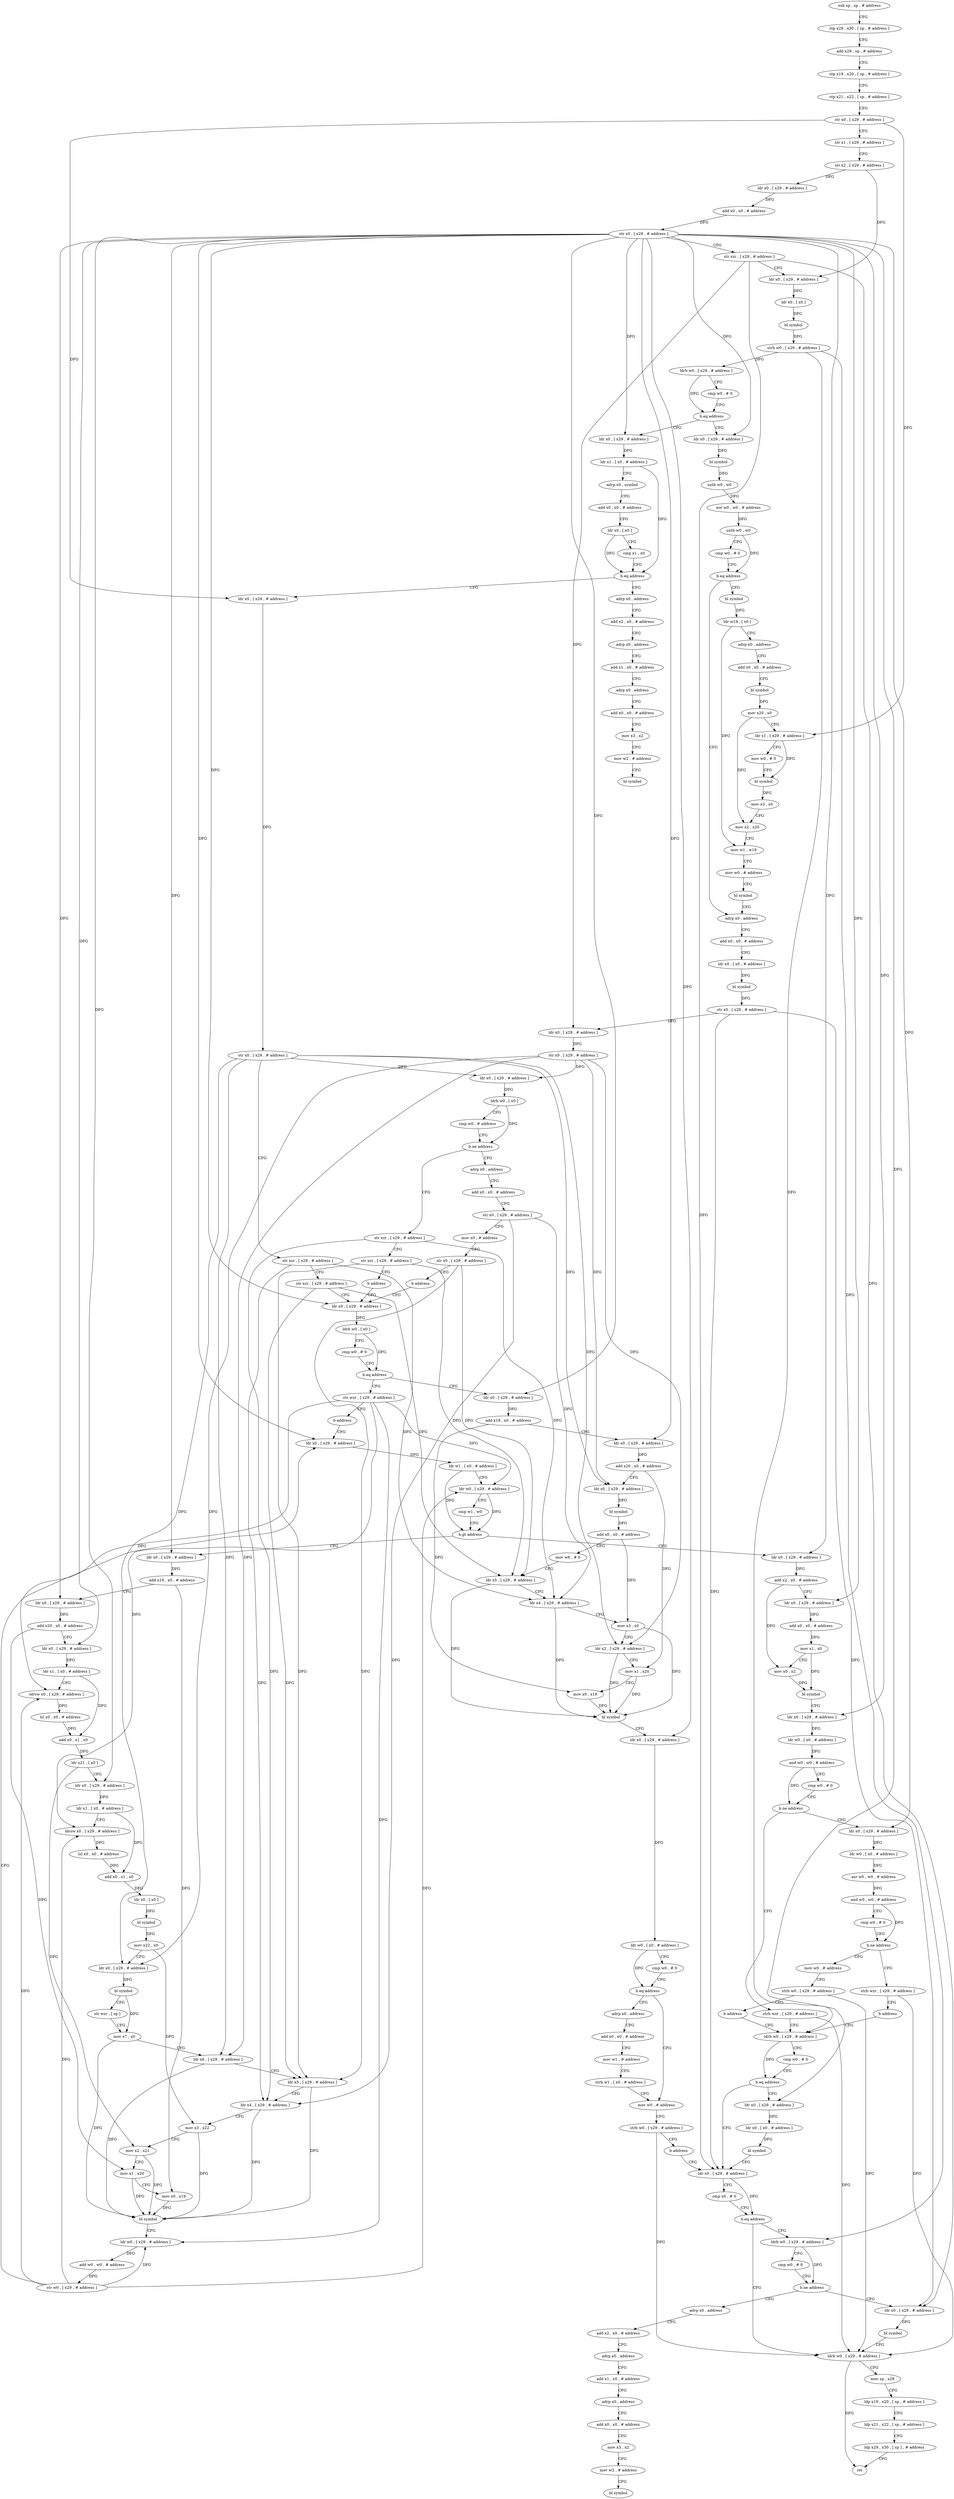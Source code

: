 digraph "func" {
"4225276" [label = "sub sp , sp , # address" ]
"4225280" [label = "stp x29 , x30 , [ sp , # address ]" ]
"4225284" [label = "add x29 , sp , # address" ]
"4225288" [label = "stp x19 , x20 , [ sp , # address ]" ]
"4225292" [label = "stp x21 , x22 , [ sp , # address ]" ]
"4225296" [label = "str x0 , [ x29 , # address ]" ]
"4225300" [label = "str x1 , [ x29 , # address ]" ]
"4225304" [label = "str x2 , [ x29 , # address ]" ]
"4225308" [label = "ldr x0 , [ x29 , # address ]" ]
"4225312" [label = "add x0 , x0 , # address" ]
"4225316" [label = "str x0 , [ x29 , # address ]" ]
"4225320" [label = "str xzr , [ x29 , # address ]" ]
"4225324" [label = "ldr x0 , [ x29 , # address ]" ]
"4225328" [label = "ldr x0 , [ x0 ]" ]
"4225332" [label = "bl symbol" ]
"4225336" [label = "strb w0 , [ x29 , # address ]" ]
"4225340" [label = "ldrb w0 , [ x29 , # address ]" ]
"4225344" [label = "cmp w0 , # 0" ]
"4225348" [label = "b.eq address" ]
"4225516" [label = "ldr x0 , [ x29 , # address ]" ]
"4225352" [label = "ldr x0 , [ x29 , # address ]" ]
"4225520" [label = "ldr x1 , [ x0 , # address ]" ]
"4225524" [label = "adrp x0 , symbol" ]
"4225528" [label = "add x0 , x0 , # address" ]
"4225532" [label = "ldr x0 , [ x0 ]" ]
"4225536" [label = "cmp x1 , x0" ]
"4225540" [label = "b.eq address" ]
"4225580" [label = "ldr x0 , [ x29 , # address ]" ]
"4225544" [label = "adrp x0 , address" ]
"4225356" [label = "bl symbol" ]
"4225360" [label = "uxtb w0 , w0" ]
"4225364" [label = "eor w0 , w0 , # address" ]
"4225368" [label = "uxtb w0 , w0" ]
"4225372" [label = "cmp w0 , # 0" ]
"4225376" [label = "b.eq address" ]
"4225436" [label = "adrp x0 , address" ]
"4225380" [label = "bl symbol" ]
"4225584" [label = "str x0 , [ x29 , # address ]" ]
"4225588" [label = "str xzr , [ x29 , # address ]" ]
"4225592" [label = "str xzr , [ x29 , # address ]" ]
"4225596" [label = "ldr x0 , [ x29 , # address ]" ]
"4225548" [label = "add x2 , x0 , # address" ]
"4225552" [label = "adrp x0 , address" ]
"4225556" [label = "add x1 , x0 , # address" ]
"4225560" [label = "adrp x0 , address" ]
"4225564" [label = "add x0 , x0 , # address" ]
"4225568" [label = "mov x3 , x2" ]
"4225572" [label = "mov w2 , # address" ]
"4225576" [label = "bl symbol" ]
"4225440" [label = "add x0 , x0 , # address" ]
"4225444" [label = "ldr x0 , [ x0 , # address ]" ]
"4225448" [label = "bl symbol" ]
"4225452" [label = "str x0 , [ x29 , # address ]" ]
"4225456" [label = "ldr x0 , [ x29 , # address ]" ]
"4225460" [label = "str x0 , [ x29 , # address ]" ]
"4225464" [label = "ldr x0 , [ x29 , # address ]" ]
"4225468" [label = "ldrb w0 , [ x0 ]" ]
"4225472" [label = "cmp w0 , # address" ]
"4225476" [label = "b.ne address" ]
"4225492" [label = "adrp x0 , address" ]
"4225480" [label = "str xzr , [ x29 , # address ]" ]
"4225384" [label = "ldr w19 , [ x0 ]" ]
"4225388" [label = "adrp x0 , address" ]
"4225392" [label = "add x0 , x0 , # address" ]
"4225396" [label = "bl symbol" ]
"4225400" [label = "mov x20 , x0" ]
"4225404" [label = "ldr x1 , [ x29 , # address ]" ]
"4225408" [label = "mov w0 , # 0" ]
"4225412" [label = "bl symbol" ]
"4225416" [label = "mov x3 , x0" ]
"4225420" [label = "mov x2 , x20" ]
"4225424" [label = "mov w1 , w19" ]
"4225428" [label = "mov w0 , # address" ]
"4225432" [label = "bl symbol" ]
"4225716" [label = "str wzr , [ x29 , # address ]" ]
"4225720" [label = "b address" ]
"4225856" [label = "ldr x0 , [ x29 , # address ]" ]
"4225612" [label = "ldr x0 , [ x29 , # address ]" ]
"4225616" [label = "add x19 , x0 , # address" ]
"4225620" [label = "ldr x0 , [ x29 , # address ]" ]
"4225624" [label = "add x20 , x0 , # address" ]
"4225628" [label = "ldr x0 , [ x29 , # address ]" ]
"4225632" [label = "bl symbol" ]
"4225636" [label = "add x0 , x0 , # address" ]
"4225640" [label = "mov w6 , # 0" ]
"4225644" [label = "ldr x5 , [ x29 , # address ]" ]
"4225648" [label = "ldr x4 , [ x29 , # address ]" ]
"4225652" [label = "mov x3 , x0" ]
"4225656" [label = "ldr x2 , [ x29 , # address ]" ]
"4225660" [label = "mov x1 , x20" ]
"4225664" [label = "mov x0 , x19" ]
"4225668" [label = "bl symbol" ]
"4225672" [label = "ldr x0 , [ x29 , # address ]" ]
"4225676" [label = "ldr w0 , [ x0 , # address ]" ]
"4225680" [label = "cmp w0 , # 0" ]
"4225684" [label = "b.eq address" ]
"4225704" [label = "mov w0 , # address" ]
"4225688" [label = "adrp x0 , address" ]
"4225496" [label = "add x0 , x0 , # address" ]
"4225500" [label = "str x0 , [ x29 , # address ]" ]
"4225504" [label = "mov x0 , # address" ]
"4225508" [label = "str x0 , [ x29 , # address ]" ]
"4225512" [label = "b address" ]
"4225484" [label = "str xzr , [ x29 , # address ]" ]
"4225488" [label = "b address" ]
"4225860" [label = "ldr w1 , [ x0 , # address ]" ]
"4225864" [label = "ldr w0 , [ x29 , # address ]" ]
"4225868" [label = "cmp w1 , w0" ]
"4225872" [label = "b.gt address" ]
"4225724" [label = "ldr x0 , [ x29 , # address ]" ]
"4225876" [label = "ldr x0 , [ x29 , # address ]" ]
"4225708" [label = "strb w0 , [ x29 , # address ]" ]
"4225712" [label = "b address" ]
"4225996" [label = "ldr x0 , [ x29 , # address ]" ]
"4225692" [label = "add x0 , x0 , # address" ]
"4225696" [label = "mov w1 , # address" ]
"4225700" [label = "strb w1 , [ x0 , # address ]" ]
"4225600" [label = "ldrb w0 , [ x0 ]" ]
"4225604" [label = "cmp w0 , # 0" ]
"4225608" [label = "b.eq address" ]
"4225728" [label = "add x19 , x0 , # address" ]
"4225732" [label = "ldr x0 , [ x29 , # address ]" ]
"4225736" [label = "add x20 , x0 , # address" ]
"4225740" [label = "ldr x0 , [ x29 , # address ]" ]
"4225744" [label = "ldr x1 , [ x0 , # address ]" ]
"4225748" [label = "ldrsw x0 , [ x29 , # address ]" ]
"4225752" [label = "lsl x0 , x0 , # address" ]
"4225756" [label = "add x0 , x1 , x0" ]
"4225760" [label = "ldr x21 , [ x0 ]" ]
"4225764" [label = "ldr x0 , [ x29 , # address ]" ]
"4225768" [label = "ldr x1 , [ x0 , # address ]" ]
"4225772" [label = "ldrsw x0 , [ x29 , # address ]" ]
"4225776" [label = "lsl x0 , x0 , # address" ]
"4225780" [label = "add x0 , x1 , x0" ]
"4225784" [label = "ldr x0 , [ x0 ]" ]
"4225788" [label = "bl symbol" ]
"4225792" [label = "mov x22 , x0" ]
"4225796" [label = "ldr x0 , [ x29 , # address ]" ]
"4225800" [label = "bl symbol" ]
"4225804" [label = "str wzr , [ sp ]" ]
"4225808" [label = "mov x7 , x0" ]
"4225812" [label = "ldr x6 , [ x29 , # address ]" ]
"4225816" [label = "ldr x5 , [ x29 , # address ]" ]
"4225820" [label = "ldr x4 , [ x29 , # address ]" ]
"4225824" [label = "mov x3 , x22" ]
"4225828" [label = "mov x2 , x21" ]
"4225832" [label = "mov x1 , x20" ]
"4225836" [label = "mov x0 , x19" ]
"4225840" [label = "bl symbol" ]
"4225844" [label = "ldr w0 , [ x29 , # address ]" ]
"4225848" [label = "add w0 , w0 , # address" ]
"4225852" [label = "str w0 , [ x29 , # address ]" ]
"4225880" [label = "add x2 , x0 , # address" ]
"4225884" [label = "ldr x0 , [ x29 , # address ]" ]
"4225888" [label = "add x0 , x0 , # address" ]
"4225892" [label = "mov x1 , x0" ]
"4225896" [label = "mov x0 , x2" ]
"4225900" [label = "bl symbol" ]
"4225904" [label = "ldr x0 , [ x29 , # address ]" ]
"4225908" [label = "ldr w0 , [ x0 , # address ]" ]
"4225912" [label = "and w0 , w0 , # address" ]
"4225916" [label = "cmp w0 , # 0" ]
"4225920" [label = "b.ne address" ]
"4225968" [label = "strb wzr , [ x29 , # address ]" ]
"4225924" [label = "ldr x0 , [ x29 , # address ]" ]
"4226000" [label = "cmp x0 , # 0" ]
"4226004" [label = "b.eq address" ]
"4226064" [label = "ldrb w0 , [ x29 , # address ]" ]
"4226008" [label = "ldrb w0 , [ x29 , # address ]" ]
"4225972" [label = "ldrb w0 , [ x29 , # address ]" ]
"4225928" [label = "ldr w0 , [ x0 , # address ]" ]
"4225932" [label = "asr w0 , w0 , # address" ]
"4225936" [label = "and w0 , w0 , # address" ]
"4225940" [label = "cmp w0 , # 0" ]
"4225944" [label = "b.ne address" ]
"4225960" [label = "strb wzr , [ x29 , # address ]" ]
"4225948" [label = "mov w0 , # address" ]
"4226068" [label = "mov sp , x29" ]
"4226072" [label = "ldp x19 , x20 , [ sp , # address ]" ]
"4226076" [label = "ldp x21 , x22 , [ sp , # address ]" ]
"4226080" [label = "ldp x29 , x30 , [ sp ] , # address" ]
"4226084" [label = "ret" ]
"4226012" [label = "cmp w0 , # 0" ]
"4226016" [label = "b.ne address" ]
"4226056" [label = "ldr x0 , [ x29 , # address ]" ]
"4226020" [label = "adrp x0 , address" ]
"4225984" [label = "ldr x0 , [ x29 , # address ]" ]
"4225988" [label = "ldr x0 , [ x0 , # address ]" ]
"4225992" [label = "bl symbol" ]
"4225964" [label = "b address" ]
"4225952" [label = "strb w0 , [ x29 , # address ]" ]
"4225956" [label = "b address" ]
"4226060" [label = "bl symbol" ]
"4226024" [label = "add x2 , x0 , # address" ]
"4226028" [label = "adrp x0 , address" ]
"4226032" [label = "add x1 , x0 , # address" ]
"4226036" [label = "adrp x0 , address" ]
"4226040" [label = "add x0 , x0 , # address" ]
"4226044" [label = "mov x3 , x2" ]
"4226048" [label = "mov w2 , # address" ]
"4226052" [label = "bl symbol" ]
"4225976" [label = "cmp w0 , # 0" ]
"4225980" [label = "b.eq address" ]
"4225276" -> "4225280" [ label = "CFG" ]
"4225280" -> "4225284" [ label = "CFG" ]
"4225284" -> "4225288" [ label = "CFG" ]
"4225288" -> "4225292" [ label = "CFG" ]
"4225292" -> "4225296" [ label = "CFG" ]
"4225296" -> "4225300" [ label = "CFG" ]
"4225296" -> "4225580" [ label = "DFG" ]
"4225296" -> "4225404" [ label = "DFG" ]
"4225300" -> "4225304" [ label = "CFG" ]
"4225304" -> "4225308" [ label = "DFG" ]
"4225304" -> "4225324" [ label = "DFG" ]
"4225308" -> "4225312" [ label = "DFG" ]
"4225312" -> "4225316" [ label = "DFG" ]
"4225316" -> "4225320" [ label = "CFG" ]
"4225316" -> "4225516" [ label = "DFG" ]
"4225316" -> "4225352" [ label = "DFG" ]
"4225316" -> "4225596" [ label = "DFG" ]
"4225316" -> "4225612" [ label = "DFG" ]
"4225316" -> "4225620" [ label = "DFG" ]
"4225316" -> "4225672" [ label = "DFG" ]
"4225316" -> "4225856" [ label = "DFG" ]
"4225316" -> "4225724" [ label = "DFG" ]
"4225316" -> "4225732" [ label = "DFG" ]
"4225316" -> "4225740" [ label = "DFG" ]
"4225316" -> "4225764" [ label = "DFG" ]
"4225316" -> "4225876" [ label = "DFG" ]
"4225316" -> "4225884" [ label = "DFG" ]
"4225316" -> "4225904" [ label = "DFG" ]
"4225316" -> "4225924" [ label = "DFG" ]
"4225316" -> "4225984" [ label = "DFG" ]
"4225320" -> "4225324" [ label = "CFG" ]
"4225320" -> "4225456" [ label = "DFG" ]
"4225320" -> "4225996" [ label = "DFG" ]
"4225320" -> "4226056" [ label = "DFG" ]
"4225324" -> "4225328" [ label = "DFG" ]
"4225328" -> "4225332" [ label = "DFG" ]
"4225332" -> "4225336" [ label = "DFG" ]
"4225336" -> "4225340" [ label = "DFG" ]
"4225336" -> "4226008" [ label = "DFG" ]
"4225336" -> "4225972" [ label = "DFG" ]
"4225340" -> "4225344" [ label = "CFG" ]
"4225340" -> "4225348" [ label = "DFG" ]
"4225344" -> "4225348" [ label = "CFG" ]
"4225348" -> "4225516" [ label = "CFG" ]
"4225348" -> "4225352" [ label = "CFG" ]
"4225516" -> "4225520" [ label = "DFG" ]
"4225352" -> "4225356" [ label = "DFG" ]
"4225520" -> "4225524" [ label = "CFG" ]
"4225520" -> "4225540" [ label = "DFG" ]
"4225524" -> "4225528" [ label = "CFG" ]
"4225528" -> "4225532" [ label = "CFG" ]
"4225532" -> "4225536" [ label = "CFG" ]
"4225532" -> "4225540" [ label = "DFG" ]
"4225536" -> "4225540" [ label = "CFG" ]
"4225540" -> "4225580" [ label = "CFG" ]
"4225540" -> "4225544" [ label = "CFG" ]
"4225580" -> "4225584" [ label = "DFG" ]
"4225544" -> "4225548" [ label = "CFG" ]
"4225356" -> "4225360" [ label = "DFG" ]
"4225360" -> "4225364" [ label = "DFG" ]
"4225364" -> "4225368" [ label = "DFG" ]
"4225368" -> "4225372" [ label = "CFG" ]
"4225368" -> "4225376" [ label = "DFG" ]
"4225372" -> "4225376" [ label = "CFG" ]
"4225376" -> "4225436" [ label = "CFG" ]
"4225376" -> "4225380" [ label = "CFG" ]
"4225436" -> "4225440" [ label = "CFG" ]
"4225380" -> "4225384" [ label = "DFG" ]
"4225584" -> "4225588" [ label = "CFG" ]
"4225584" -> "4225464" [ label = "DFG" ]
"4225584" -> "4225628" [ label = "DFG" ]
"4225584" -> "4225656" [ label = "DFG" ]
"4225584" -> "4225796" [ label = "DFG" ]
"4225584" -> "4225812" [ label = "DFG" ]
"4225588" -> "4225592" [ label = "CFG" ]
"4225588" -> "4225648" [ label = "DFG" ]
"4225588" -> "4225820" [ label = "DFG" ]
"4225592" -> "4225596" [ label = "CFG" ]
"4225592" -> "4225644" [ label = "DFG" ]
"4225592" -> "4225816" [ label = "DFG" ]
"4225596" -> "4225600" [ label = "DFG" ]
"4225548" -> "4225552" [ label = "CFG" ]
"4225552" -> "4225556" [ label = "CFG" ]
"4225556" -> "4225560" [ label = "CFG" ]
"4225560" -> "4225564" [ label = "CFG" ]
"4225564" -> "4225568" [ label = "CFG" ]
"4225568" -> "4225572" [ label = "CFG" ]
"4225572" -> "4225576" [ label = "CFG" ]
"4225440" -> "4225444" [ label = "CFG" ]
"4225444" -> "4225448" [ label = "DFG" ]
"4225448" -> "4225452" [ label = "DFG" ]
"4225452" -> "4225456" [ label = "DFG" ]
"4225452" -> "4225996" [ label = "DFG" ]
"4225452" -> "4226056" [ label = "DFG" ]
"4225456" -> "4225460" [ label = "DFG" ]
"4225460" -> "4225464" [ label = "DFG" ]
"4225460" -> "4225628" [ label = "DFG" ]
"4225460" -> "4225656" [ label = "DFG" ]
"4225460" -> "4225796" [ label = "DFG" ]
"4225460" -> "4225812" [ label = "DFG" ]
"4225464" -> "4225468" [ label = "DFG" ]
"4225468" -> "4225472" [ label = "CFG" ]
"4225468" -> "4225476" [ label = "DFG" ]
"4225472" -> "4225476" [ label = "CFG" ]
"4225476" -> "4225492" [ label = "CFG" ]
"4225476" -> "4225480" [ label = "CFG" ]
"4225492" -> "4225496" [ label = "CFG" ]
"4225480" -> "4225484" [ label = "CFG" ]
"4225480" -> "4225648" [ label = "DFG" ]
"4225480" -> "4225820" [ label = "DFG" ]
"4225384" -> "4225388" [ label = "CFG" ]
"4225384" -> "4225424" [ label = "DFG" ]
"4225388" -> "4225392" [ label = "CFG" ]
"4225392" -> "4225396" [ label = "CFG" ]
"4225396" -> "4225400" [ label = "DFG" ]
"4225400" -> "4225404" [ label = "CFG" ]
"4225400" -> "4225420" [ label = "DFG" ]
"4225404" -> "4225408" [ label = "CFG" ]
"4225404" -> "4225412" [ label = "DFG" ]
"4225408" -> "4225412" [ label = "CFG" ]
"4225412" -> "4225416" [ label = "DFG" ]
"4225416" -> "4225420" [ label = "CFG" ]
"4225420" -> "4225424" [ label = "CFG" ]
"4225424" -> "4225428" [ label = "CFG" ]
"4225428" -> "4225432" [ label = "CFG" ]
"4225432" -> "4225436" [ label = "CFG" ]
"4225716" -> "4225720" [ label = "CFG" ]
"4225716" -> "4225864" [ label = "DFG" ]
"4225716" -> "4225748" [ label = "DFG" ]
"4225716" -> "4225772" [ label = "DFG" ]
"4225716" -> "4225844" [ label = "DFG" ]
"4225720" -> "4225856" [ label = "CFG" ]
"4225856" -> "4225860" [ label = "DFG" ]
"4225612" -> "4225616" [ label = "DFG" ]
"4225616" -> "4225620" [ label = "CFG" ]
"4225616" -> "4225664" [ label = "DFG" ]
"4225620" -> "4225624" [ label = "DFG" ]
"4225624" -> "4225628" [ label = "CFG" ]
"4225624" -> "4225660" [ label = "DFG" ]
"4225628" -> "4225632" [ label = "DFG" ]
"4225632" -> "4225636" [ label = "DFG" ]
"4225636" -> "4225640" [ label = "CFG" ]
"4225636" -> "4225652" [ label = "DFG" ]
"4225640" -> "4225644" [ label = "CFG" ]
"4225644" -> "4225648" [ label = "CFG" ]
"4225644" -> "4225668" [ label = "DFG" ]
"4225648" -> "4225652" [ label = "CFG" ]
"4225648" -> "4225668" [ label = "DFG" ]
"4225652" -> "4225656" [ label = "CFG" ]
"4225652" -> "4225668" [ label = "DFG" ]
"4225656" -> "4225660" [ label = "CFG" ]
"4225656" -> "4225668" [ label = "DFG" ]
"4225660" -> "4225664" [ label = "CFG" ]
"4225660" -> "4225668" [ label = "DFG" ]
"4225664" -> "4225668" [ label = "DFG" ]
"4225668" -> "4225672" [ label = "CFG" ]
"4225672" -> "4225676" [ label = "DFG" ]
"4225676" -> "4225680" [ label = "CFG" ]
"4225676" -> "4225684" [ label = "DFG" ]
"4225680" -> "4225684" [ label = "CFG" ]
"4225684" -> "4225704" [ label = "CFG" ]
"4225684" -> "4225688" [ label = "CFG" ]
"4225704" -> "4225708" [ label = "CFG" ]
"4225688" -> "4225692" [ label = "CFG" ]
"4225496" -> "4225500" [ label = "CFG" ]
"4225500" -> "4225504" [ label = "CFG" ]
"4225500" -> "4225648" [ label = "DFG" ]
"4225500" -> "4225820" [ label = "DFG" ]
"4225504" -> "4225508" [ label = "CFG" ]
"4225508" -> "4225512" [ label = "CFG" ]
"4225508" -> "4225644" [ label = "DFG" ]
"4225508" -> "4225816" [ label = "DFG" ]
"4225512" -> "4225596" [ label = "CFG" ]
"4225484" -> "4225488" [ label = "CFG" ]
"4225484" -> "4225644" [ label = "DFG" ]
"4225484" -> "4225816" [ label = "DFG" ]
"4225488" -> "4225596" [ label = "CFG" ]
"4225860" -> "4225864" [ label = "CFG" ]
"4225860" -> "4225872" [ label = "DFG" ]
"4225864" -> "4225868" [ label = "CFG" ]
"4225864" -> "4225872" [ label = "DFG" ]
"4225868" -> "4225872" [ label = "CFG" ]
"4225872" -> "4225724" [ label = "CFG" ]
"4225872" -> "4225876" [ label = "CFG" ]
"4225724" -> "4225728" [ label = "DFG" ]
"4225876" -> "4225880" [ label = "DFG" ]
"4225708" -> "4225712" [ label = "CFG" ]
"4225708" -> "4226064" [ label = "DFG" ]
"4225712" -> "4225996" [ label = "CFG" ]
"4225996" -> "4226000" [ label = "CFG" ]
"4225996" -> "4226004" [ label = "DFG" ]
"4225692" -> "4225696" [ label = "CFG" ]
"4225696" -> "4225700" [ label = "CFG" ]
"4225700" -> "4225704" [ label = "CFG" ]
"4225600" -> "4225604" [ label = "CFG" ]
"4225600" -> "4225608" [ label = "DFG" ]
"4225604" -> "4225608" [ label = "CFG" ]
"4225608" -> "4225716" [ label = "CFG" ]
"4225608" -> "4225612" [ label = "CFG" ]
"4225728" -> "4225732" [ label = "CFG" ]
"4225728" -> "4225836" [ label = "DFG" ]
"4225732" -> "4225736" [ label = "DFG" ]
"4225736" -> "4225740" [ label = "CFG" ]
"4225736" -> "4225832" [ label = "DFG" ]
"4225740" -> "4225744" [ label = "DFG" ]
"4225744" -> "4225748" [ label = "CFG" ]
"4225744" -> "4225756" [ label = "DFG" ]
"4225748" -> "4225752" [ label = "DFG" ]
"4225752" -> "4225756" [ label = "DFG" ]
"4225756" -> "4225760" [ label = "DFG" ]
"4225760" -> "4225764" [ label = "CFG" ]
"4225760" -> "4225828" [ label = "DFG" ]
"4225764" -> "4225768" [ label = "DFG" ]
"4225768" -> "4225772" [ label = "CFG" ]
"4225768" -> "4225780" [ label = "DFG" ]
"4225772" -> "4225776" [ label = "DFG" ]
"4225776" -> "4225780" [ label = "DFG" ]
"4225780" -> "4225784" [ label = "DFG" ]
"4225784" -> "4225788" [ label = "DFG" ]
"4225788" -> "4225792" [ label = "DFG" ]
"4225792" -> "4225796" [ label = "CFG" ]
"4225792" -> "4225824" [ label = "DFG" ]
"4225796" -> "4225800" [ label = "DFG" ]
"4225800" -> "4225804" [ label = "CFG" ]
"4225800" -> "4225808" [ label = "DFG" ]
"4225804" -> "4225808" [ label = "CFG" ]
"4225808" -> "4225812" [ label = "CFG" ]
"4225808" -> "4225840" [ label = "DFG" ]
"4225812" -> "4225816" [ label = "CFG" ]
"4225812" -> "4225840" [ label = "DFG" ]
"4225816" -> "4225820" [ label = "CFG" ]
"4225816" -> "4225840" [ label = "DFG" ]
"4225820" -> "4225824" [ label = "CFG" ]
"4225820" -> "4225840" [ label = "DFG" ]
"4225824" -> "4225828" [ label = "CFG" ]
"4225824" -> "4225840" [ label = "DFG" ]
"4225828" -> "4225832" [ label = "CFG" ]
"4225828" -> "4225840" [ label = "DFG" ]
"4225832" -> "4225836" [ label = "CFG" ]
"4225832" -> "4225840" [ label = "DFG" ]
"4225836" -> "4225840" [ label = "DFG" ]
"4225840" -> "4225844" [ label = "CFG" ]
"4225844" -> "4225848" [ label = "DFG" ]
"4225848" -> "4225852" [ label = "DFG" ]
"4225852" -> "4225856" [ label = "CFG" ]
"4225852" -> "4225864" [ label = "DFG" ]
"4225852" -> "4225748" [ label = "DFG" ]
"4225852" -> "4225772" [ label = "DFG" ]
"4225852" -> "4225844" [ label = "DFG" ]
"4225880" -> "4225884" [ label = "CFG" ]
"4225880" -> "4225896" [ label = "DFG" ]
"4225884" -> "4225888" [ label = "DFG" ]
"4225888" -> "4225892" [ label = "DFG" ]
"4225892" -> "4225896" [ label = "CFG" ]
"4225892" -> "4225900" [ label = "DFG" ]
"4225896" -> "4225900" [ label = "DFG" ]
"4225900" -> "4225904" [ label = "CFG" ]
"4225904" -> "4225908" [ label = "DFG" ]
"4225908" -> "4225912" [ label = "DFG" ]
"4225912" -> "4225916" [ label = "CFG" ]
"4225912" -> "4225920" [ label = "DFG" ]
"4225916" -> "4225920" [ label = "CFG" ]
"4225920" -> "4225968" [ label = "CFG" ]
"4225920" -> "4225924" [ label = "CFG" ]
"4225968" -> "4225972" [ label = "CFG" ]
"4225968" -> "4226064" [ label = "DFG" ]
"4225924" -> "4225928" [ label = "DFG" ]
"4226000" -> "4226004" [ label = "CFG" ]
"4226004" -> "4226064" [ label = "CFG" ]
"4226004" -> "4226008" [ label = "CFG" ]
"4226064" -> "4226068" [ label = "CFG" ]
"4226064" -> "4226084" [ label = "DFG" ]
"4226008" -> "4226012" [ label = "CFG" ]
"4226008" -> "4226016" [ label = "DFG" ]
"4225972" -> "4225976" [ label = "CFG" ]
"4225972" -> "4225980" [ label = "DFG" ]
"4225928" -> "4225932" [ label = "DFG" ]
"4225932" -> "4225936" [ label = "DFG" ]
"4225936" -> "4225940" [ label = "CFG" ]
"4225936" -> "4225944" [ label = "DFG" ]
"4225940" -> "4225944" [ label = "CFG" ]
"4225944" -> "4225960" [ label = "CFG" ]
"4225944" -> "4225948" [ label = "CFG" ]
"4225960" -> "4225964" [ label = "CFG" ]
"4225960" -> "4226064" [ label = "DFG" ]
"4225948" -> "4225952" [ label = "CFG" ]
"4226068" -> "4226072" [ label = "CFG" ]
"4226072" -> "4226076" [ label = "CFG" ]
"4226076" -> "4226080" [ label = "CFG" ]
"4226080" -> "4226084" [ label = "CFG" ]
"4226012" -> "4226016" [ label = "CFG" ]
"4226016" -> "4226056" [ label = "CFG" ]
"4226016" -> "4226020" [ label = "CFG" ]
"4226056" -> "4226060" [ label = "DFG" ]
"4226020" -> "4226024" [ label = "CFG" ]
"4225984" -> "4225988" [ label = "DFG" ]
"4225988" -> "4225992" [ label = "DFG" ]
"4225992" -> "4225996" [ label = "CFG" ]
"4225964" -> "4225972" [ label = "CFG" ]
"4225952" -> "4225956" [ label = "CFG" ]
"4225952" -> "4226064" [ label = "DFG" ]
"4225956" -> "4225972" [ label = "CFG" ]
"4226060" -> "4226064" [ label = "CFG" ]
"4226024" -> "4226028" [ label = "CFG" ]
"4226028" -> "4226032" [ label = "CFG" ]
"4226032" -> "4226036" [ label = "CFG" ]
"4226036" -> "4226040" [ label = "CFG" ]
"4226040" -> "4226044" [ label = "CFG" ]
"4226044" -> "4226048" [ label = "CFG" ]
"4226048" -> "4226052" [ label = "CFG" ]
"4225976" -> "4225980" [ label = "CFG" ]
"4225980" -> "4225996" [ label = "CFG" ]
"4225980" -> "4225984" [ label = "CFG" ]
}
